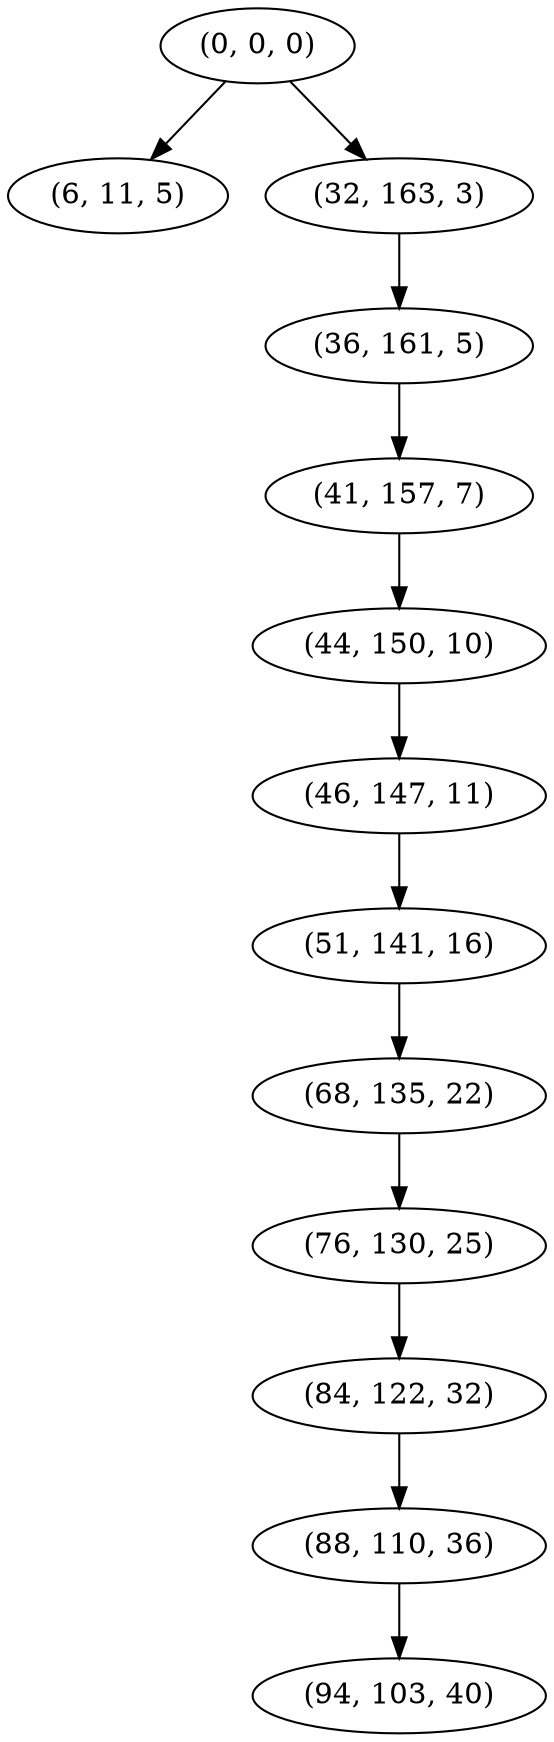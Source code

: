 digraph tree {
    "(0, 0, 0)";
    "(6, 11, 5)";
    "(32, 163, 3)";
    "(36, 161, 5)";
    "(41, 157, 7)";
    "(44, 150, 10)";
    "(46, 147, 11)";
    "(51, 141, 16)";
    "(68, 135, 22)";
    "(76, 130, 25)";
    "(84, 122, 32)";
    "(88, 110, 36)";
    "(94, 103, 40)";
    "(0, 0, 0)" -> "(6, 11, 5)";
    "(0, 0, 0)" -> "(32, 163, 3)";
    "(32, 163, 3)" -> "(36, 161, 5)";
    "(36, 161, 5)" -> "(41, 157, 7)";
    "(41, 157, 7)" -> "(44, 150, 10)";
    "(44, 150, 10)" -> "(46, 147, 11)";
    "(46, 147, 11)" -> "(51, 141, 16)";
    "(51, 141, 16)" -> "(68, 135, 22)";
    "(68, 135, 22)" -> "(76, 130, 25)";
    "(76, 130, 25)" -> "(84, 122, 32)";
    "(84, 122, 32)" -> "(88, 110, 36)";
    "(88, 110, 36)" -> "(94, 103, 40)";
}
